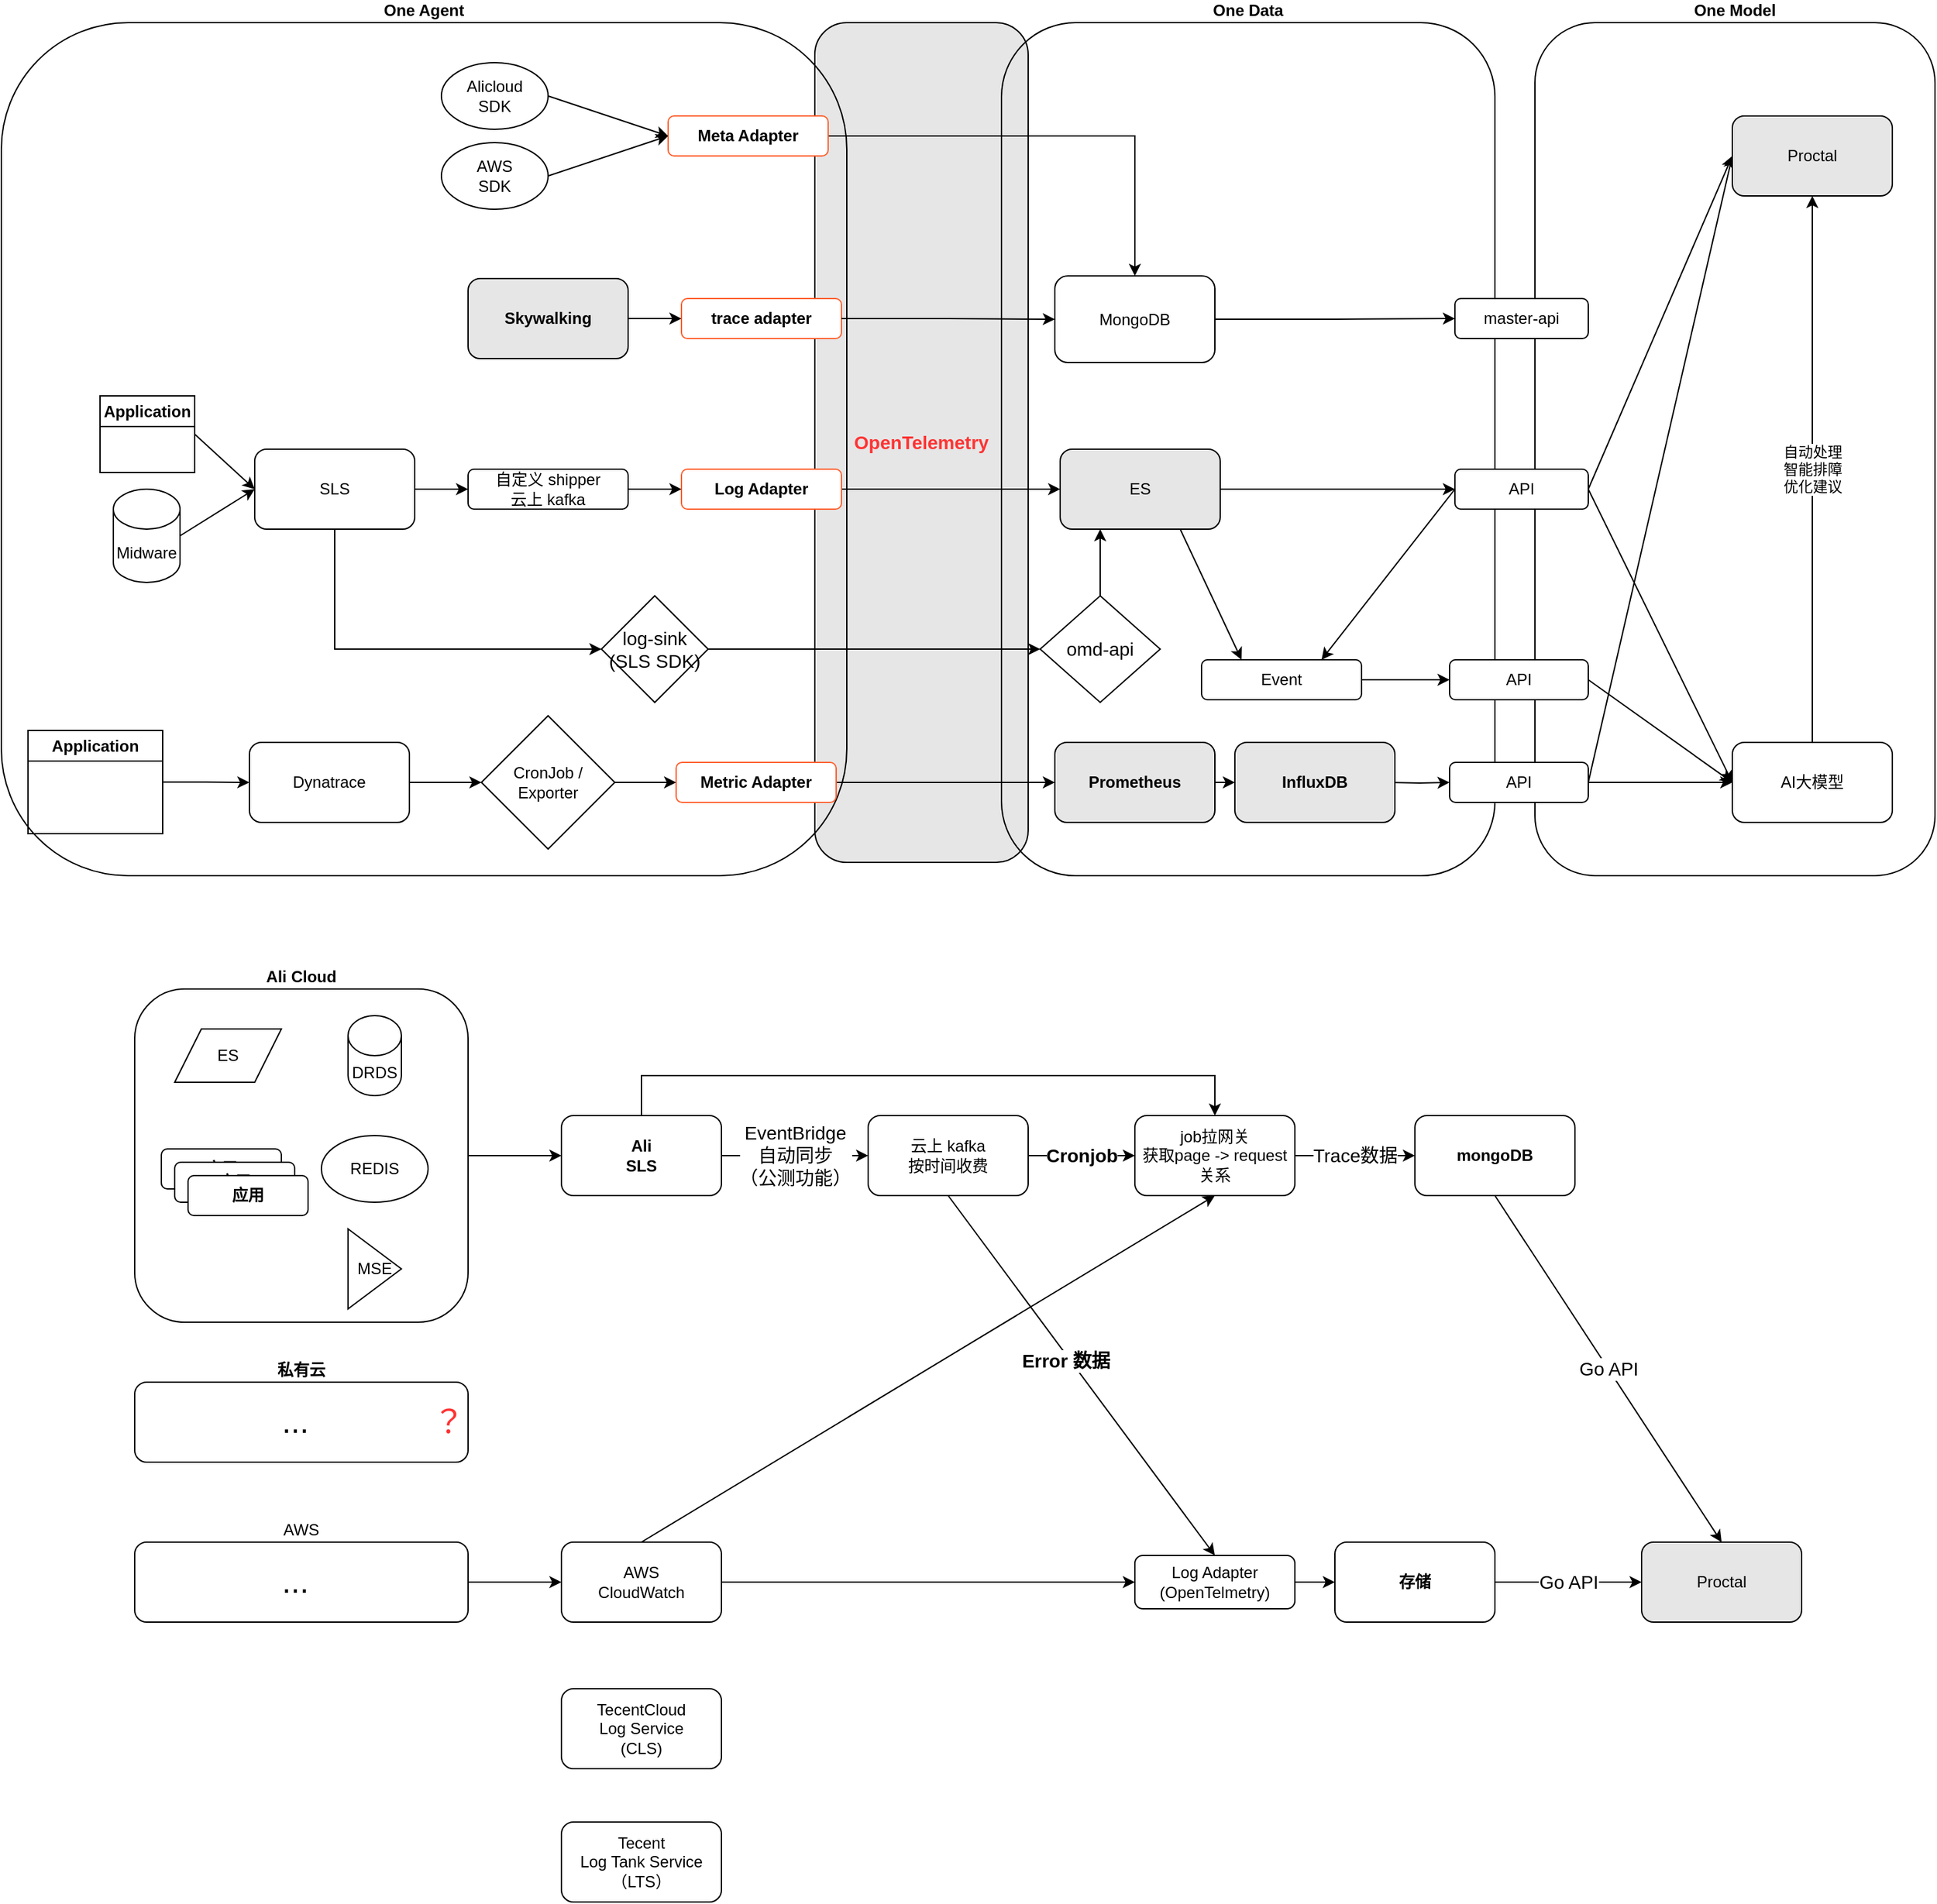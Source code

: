 <mxfile version="21.6.6" type="github">
  <diagram name="第 1 页" id="N1-KNFquu0YFQFn82y0o">
    <mxGraphModel dx="1802" dy="830" grid="1" gridSize="10" guides="0" tooltips="1" connect="1" arrows="1" fold="1" page="1" pageScale="1" pageWidth="827" pageHeight="1169" math="0" shadow="0">
      <root>
        <mxCell id="0" />
        <mxCell id="1" parent="0" />
        <mxCell id="Kcm9yG_U1b7y-MvVWpOY-38" style="edgeStyle=orthogonalEdgeStyle;rounded=0;orthogonalLoop=1;jettySize=auto;html=1;exitX=1;exitY=0.5;exitDx=0;exitDy=0;entryX=0;entryY=0.5;entryDx=0;entryDy=0;" parent="1" source="Kcm9yG_U1b7y-MvVWpOY-37" target="Kcm9yG_U1b7y-MvVWpOY-4" edge="1">
          <mxGeometry relative="1" as="geometry" />
        </mxCell>
        <mxCell id="Kcm9yG_U1b7y-MvVWpOY-37" value="Ali Cloud" style="rounded=1;whiteSpace=wrap;html=1;fillColor=none;labelPosition=center;verticalLabelPosition=top;align=center;verticalAlign=bottom;fontStyle=1" parent="1" vertex="1">
          <mxGeometry x="220" y="745" width="250" height="250" as="geometry" />
        </mxCell>
        <mxCell id="QkV-Cp4CuRcncDUJaHf6-18" value="OpenTelemetry" style="rounded=1;whiteSpace=wrap;html=1;fillColor=#E6E6E6;fontColor=#FF3333;fontStyle=1;fontSize=14;" parent="1" vertex="1">
          <mxGeometry x="730" y="20" width="160" height="630" as="geometry" />
        </mxCell>
        <mxCell id="QkV-Cp4CuRcncDUJaHf6-42" value="One Agent" style="rounded=1;whiteSpace=wrap;html=1;fillColor=none;labelPosition=center;verticalLabelPosition=top;align=center;verticalAlign=bottom;fontStyle=1" parent="1" vertex="1">
          <mxGeometry x="120" y="20" width="634" height="640" as="geometry" />
        </mxCell>
        <mxCell id="QkV-Cp4CuRcncDUJaHf6-33" value="One Data" style="rounded=1;whiteSpace=wrap;html=1;fillColor=none;labelPosition=center;verticalLabelPosition=top;align=center;verticalAlign=bottom;fontStyle=1;movable=1;resizable=1;rotatable=1;deletable=1;editable=1;locked=0;connectable=1;" parent="1" vertex="1">
          <mxGeometry x="870" y="20" width="370" height="640" as="geometry" />
        </mxCell>
        <mxCell id="QkV-Cp4CuRcncDUJaHf6-23" style="edgeStyle=orthogonalEdgeStyle;rounded=0;orthogonalLoop=1;jettySize=auto;html=1;exitX=1;exitY=0.5;exitDx=0;exitDy=0;entryX=0;entryY=0.5;entryDx=0;entryDy=0;" parent="1" source="QkV-Cp4CuRcncDUJaHf6-11" target="Uf4ihw__WMp9rh9Pb5De-17" edge="1">
          <mxGeometry relative="1" as="geometry">
            <mxPoint x="466" y="590" as="targetPoint" />
          </mxGeometry>
        </mxCell>
        <mxCell id="QkV-Cp4CuRcncDUJaHf6-11" value="Dynatrace" style="rounded=1;whiteSpace=wrap;html=1;" parent="1" vertex="1">
          <mxGeometry x="306" y="560" width="120" height="60" as="geometry" />
        </mxCell>
        <mxCell id="QkV-Cp4CuRcncDUJaHf6-15" style="edgeStyle=orthogonalEdgeStyle;rounded=0;orthogonalLoop=1;jettySize=auto;html=1;exitX=1;exitY=0.5;exitDx=0;exitDy=0;entryX=0;entryY=0.5;entryDx=0;entryDy=0;" parent="1" source="QkV-Cp4CuRcncDUJaHf6-14" target="QkV-Cp4CuRcncDUJaHf6-11" edge="1">
          <mxGeometry relative="1" as="geometry" />
        </mxCell>
        <mxCell id="QkV-Cp4CuRcncDUJaHf6-14" value="Application" style="swimlane;whiteSpace=wrap;html=1;" parent="1" vertex="1">
          <mxGeometry x="140" y="551" width="101" height="77.5" as="geometry" />
        </mxCell>
        <mxCell id="QkV-Cp4CuRcncDUJaHf6-58" style="edgeStyle=orthogonalEdgeStyle;rounded=0;orthogonalLoop=1;jettySize=auto;html=1;exitX=1;exitY=0.5;exitDx=0;exitDy=0;entryX=0;entryY=0.5;entryDx=0;entryDy=0;" parent="1" source="QkV-Cp4CuRcncDUJaHf6-19" target="QkV-Cp4CuRcncDUJaHf6-65" edge="1">
          <mxGeometry relative="1" as="geometry">
            <mxPoint x="800" y="590" as="targetPoint" />
          </mxGeometry>
        </mxCell>
        <mxCell id="QkV-Cp4CuRcncDUJaHf6-19" value="Metric Adapter" style="rounded=1;whiteSpace=wrap;html=1;fontStyle=1;strokeColor=#FF6130;" parent="1" vertex="1">
          <mxGeometry x="626" y="575" width="120" height="30" as="geometry" />
        </mxCell>
        <mxCell id="QkV-Cp4CuRcncDUJaHf6-24" style="edgeStyle=orthogonalEdgeStyle;rounded=0;orthogonalLoop=1;jettySize=auto;html=1;exitX=1;exitY=0.5;exitDx=0;exitDy=0;" parent="1" source="Uf4ihw__WMp9rh9Pb5De-17" target="QkV-Cp4CuRcncDUJaHf6-19" edge="1">
          <mxGeometry relative="1" as="geometry">
            <mxPoint x="586" y="590" as="sourcePoint" />
          </mxGeometry>
        </mxCell>
        <mxCell id="QkV-Cp4CuRcncDUJaHf6-51" style="rounded=0;orthogonalLoop=1;jettySize=auto;html=1;exitX=0.75;exitY=1;exitDx=0;exitDy=0;entryX=0.25;entryY=0;entryDx=0;entryDy=0;" parent="1" source="QkV-Cp4CuRcncDUJaHf6-67" target="QkV-Cp4CuRcncDUJaHf6-48" edge="1">
          <mxGeometry relative="1" as="geometry">
            <mxPoint x="950" y="315" as="sourcePoint" />
            <mxPoint x="1040" y="420" as="targetPoint" />
          </mxGeometry>
        </mxCell>
        <mxCell id="QkV-Cp4CuRcncDUJaHf6-57" style="edgeStyle=orthogonalEdgeStyle;rounded=0;orthogonalLoop=1;jettySize=auto;html=1;exitX=1;exitY=0.5;exitDx=0;exitDy=0;entryX=0;entryY=0.5;entryDx=0;entryDy=0;" parent="1" target="QkV-Cp4CuRcncDUJaHf6-36" edge="1">
          <mxGeometry relative="1" as="geometry">
            <mxPoint x="1160" y="590" as="sourcePoint" />
          </mxGeometry>
        </mxCell>
        <mxCell id="QkV-Cp4CuRcncDUJaHf6-35" value="One Model" style="rounded=1;whiteSpace=wrap;html=1;fillColor=none;labelPosition=center;verticalLabelPosition=top;align=center;verticalAlign=bottom;fontStyle=1" parent="1" vertex="1">
          <mxGeometry x="1270" y="20" width="300" height="640" as="geometry" />
        </mxCell>
        <mxCell id="QkV-Cp4CuRcncDUJaHf6-41" style="rounded=0;orthogonalLoop=1;jettySize=auto;html=1;exitX=1;exitY=0.5;exitDx=0;exitDy=0;entryX=0;entryY=0.5;entryDx=0;entryDy=0;" parent="1" source="QkV-Cp4CuRcncDUJaHf6-36" target="QkV-Cp4CuRcncDUJaHf6-39" edge="1">
          <mxGeometry relative="1" as="geometry">
            <mxPoint x="1340" y="360" as="targetPoint" />
          </mxGeometry>
        </mxCell>
        <mxCell id="QkV-Cp4CuRcncDUJaHf6-46" style="rounded=0;orthogonalLoop=1;jettySize=auto;html=1;exitX=1;exitY=0.5;exitDx=0;exitDy=0;entryX=0;entryY=0.5;entryDx=0;entryDy=0;" parent="1" source="QkV-Cp4CuRcncDUJaHf6-36" target="QkV-Cp4CuRcncDUJaHf6-44" edge="1">
          <mxGeometry relative="1" as="geometry">
            <mxPoint x="1350" y="490" as="targetPoint" />
          </mxGeometry>
        </mxCell>
        <mxCell id="QkV-Cp4CuRcncDUJaHf6-36" value="API" style="rounded=1;whiteSpace=wrap;html=1;" parent="1" vertex="1">
          <mxGeometry x="1206" y="575" width="104" height="30" as="geometry" />
        </mxCell>
        <mxCell id="QkV-Cp4CuRcncDUJaHf6-40" style="rounded=0;orthogonalLoop=1;jettySize=auto;html=1;exitX=1;exitY=0.5;exitDx=0;exitDy=0;entryX=0;entryY=0.5;entryDx=0;entryDy=0;" parent="1" source="QkV-Cp4CuRcncDUJaHf6-37" target="QkV-Cp4CuRcncDUJaHf6-39" edge="1">
          <mxGeometry relative="1" as="geometry" />
        </mxCell>
        <mxCell id="QkV-Cp4CuRcncDUJaHf6-45" style="rounded=0;orthogonalLoop=1;jettySize=auto;html=1;exitX=1;exitY=0.5;exitDx=0;exitDy=0;entryX=0;entryY=0.5;entryDx=0;entryDy=0;" parent="1" source="QkV-Cp4CuRcncDUJaHf6-37" target="QkV-Cp4CuRcncDUJaHf6-44" edge="1">
          <mxGeometry relative="1" as="geometry" />
        </mxCell>
        <mxCell id="QkV-Cp4CuRcncDUJaHf6-50" style="rounded=0;orthogonalLoop=1;jettySize=auto;html=1;exitX=0;exitY=0.5;exitDx=0;exitDy=0;entryX=0.75;entryY=0;entryDx=0;entryDy=0;" parent="1" source="QkV-Cp4CuRcncDUJaHf6-37" target="QkV-Cp4CuRcncDUJaHf6-48" edge="1">
          <mxGeometry relative="1" as="geometry" />
        </mxCell>
        <mxCell id="QkV-Cp4CuRcncDUJaHf6-39" value="Proctal" style="rounded=1;whiteSpace=wrap;html=1;fillColor=#E6E6E6;" parent="1" vertex="1">
          <mxGeometry x="1418" y="90" width="120" height="60" as="geometry" />
        </mxCell>
        <mxCell id="QkV-Cp4CuRcncDUJaHf6-47" value="自动处理&lt;br&gt;智能排障&lt;br&gt;优化建议" style="edgeStyle=orthogonalEdgeStyle;rounded=0;orthogonalLoop=1;jettySize=auto;html=1;exitX=0.5;exitY=0;exitDx=0;exitDy=0;entryX=0.5;entryY=1;entryDx=0;entryDy=0;" parent="1" source="QkV-Cp4CuRcncDUJaHf6-44" target="QkV-Cp4CuRcncDUJaHf6-39" edge="1">
          <mxGeometry relative="1" as="geometry" />
        </mxCell>
        <mxCell id="QkV-Cp4CuRcncDUJaHf6-44" value="AI大模型" style="rounded=1;whiteSpace=wrap;html=1;" parent="1" vertex="1">
          <mxGeometry x="1418" y="560" width="120" height="60" as="geometry" />
        </mxCell>
        <mxCell id="QkV-Cp4CuRcncDUJaHf6-55" style="rounded=0;orthogonalLoop=1;jettySize=auto;html=1;exitX=1;exitY=0.5;exitDx=0;exitDy=0;entryX=0;entryY=0.5;entryDx=0;entryDy=0;" parent="1" source="QkV-Cp4CuRcncDUJaHf6-53" target="QkV-Cp4CuRcncDUJaHf6-44" edge="1">
          <mxGeometry relative="1" as="geometry">
            <mxPoint x="1350" y="490" as="targetPoint" />
          </mxGeometry>
        </mxCell>
        <mxCell id="Uf4ihw__WMp9rh9Pb5De-7" style="edgeStyle=orthogonalEdgeStyle;rounded=0;orthogonalLoop=1;jettySize=auto;html=1;exitX=1;exitY=0.5;exitDx=0;exitDy=0;entryX=0;entryY=0.5;entryDx=0;entryDy=0;" edge="1" parent="1" source="QkV-Cp4CuRcncDUJaHf6-65" target="QkV-Cp4CuRcncDUJaHf6-66">
          <mxGeometry relative="1" as="geometry" />
        </mxCell>
        <mxCell id="QkV-Cp4CuRcncDUJaHf6-65" value="Prometheus" style="rounded=1;whiteSpace=wrap;html=1;fontStyle=1;fillColor=#E6E6E6;" parent="1" vertex="1">
          <mxGeometry x="910" y="560" width="120" height="60" as="geometry" />
        </mxCell>
        <mxCell id="QkV-Cp4CuRcncDUJaHf6-66" value="InfluxDB" style="rounded=1;whiteSpace=wrap;html=1;fontStyle=1;fillColor=#E6E6E6;" parent="1" vertex="1">
          <mxGeometry x="1045" y="560" width="120" height="60" as="geometry" />
        </mxCell>
        <mxCell id="Uf4ihw__WMp9rh9Pb5De-8" style="edgeStyle=orthogonalEdgeStyle;rounded=0;orthogonalLoop=1;jettySize=auto;html=1;exitX=1;exitY=0.5;exitDx=0;exitDy=0;entryX=0;entryY=0.5;entryDx=0;entryDy=0;" edge="1" parent="1" source="QkV-Cp4CuRcncDUJaHf6-1" target="LD9HQeWfLgGW2fzm7d1R-2">
          <mxGeometry relative="1" as="geometry" />
        </mxCell>
        <mxCell id="Uf4ihw__WMp9rh9Pb5De-21" style="edgeStyle=orthogonalEdgeStyle;rounded=0;orthogonalLoop=1;jettySize=auto;html=1;exitX=0.5;exitY=1;exitDx=0;exitDy=0;entryX=0;entryY=0.5;entryDx=0;entryDy=0;" edge="1" parent="1" source="QkV-Cp4CuRcncDUJaHf6-1" target="Uf4ihw__WMp9rh9Pb5De-20">
          <mxGeometry relative="1" as="geometry" />
        </mxCell>
        <mxCell id="QkV-Cp4CuRcncDUJaHf6-1" value="SLS" style="rounded=1;whiteSpace=wrap;html=1;fontStyle=0" parent="1" vertex="1">
          <mxGeometry x="310" y="340" width="120" height="60" as="geometry" />
        </mxCell>
        <mxCell id="QkV-Cp4CuRcncDUJaHf6-37" value="API" style="rounded=1;whiteSpace=wrap;html=1;" parent="1" vertex="1">
          <mxGeometry x="1210" y="355" width="100" height="30" as="geometry" />
        </mxCell>
        <mxCell id="QkV-Cp4CuRcncDUJaHf6-67" value="ES" style="rounded=1;whiteSpace=wrap;html=1;fillColor=#E6E6E6;" parent="1" vertex="1">
          <mxGeometry x="914" y="340" width="120" height="60" as="geometry" />
        </mxCell>
        <mxCell id="QkV-Cp4CuRcncDUJaHf6-52" style="edgeStyle=orthogonalEdgeStyle;rounded=0;orthogonalLoop=1;jettySize=auto;html=1;exitX=1;exitY=0.5;exitDx=0;exitDy=0;entryX=0;entryY=0.5;entryDx=0;entryDy=0;" parent="1" source="QkV-Cp4CuRcncDUJaHf6-67" target="QkV-Cp4CuRcncDUJaHf6-37" edge="1">
          <mxGeometry relative="1" as="geometry">
            <mxPoint x="1260" y="423" as="sourcePoint" />
          </mxGeometry>
        </mxCell>
        <mxCell id="QkV-Cp4CuRcncDUJaHf6-69" style="edgeStyle=orthogonalEdgeStyle;rounded=0;orthogonalLoop=1;jettySize=auto;html=1;exitX=1;exitY=0.5;exitDx=0;exitDy=0;entryX=0;entryY=0.5;entryDx=0;entryDy=0;" parent="1" source="LD9HQeWfLgGW2fzm7d1R-1" target="QkV-Cp4CuRcncDUJaHf6-67" edge="1">
          <mxGeometry relative="1" as="geometry">
            <mxPoint x="780" y="283" as="sourcePoint" />
          </mxGeometry>
        </mxCell>
        <mxCell id="LD9HQeWfLgGW2fzm7d1R-1" value="Log Adapter" style="rounded=1;whiteSpace=wrap;html=1;fontStyle=1;strokeColor=#FF6130;" parent="1" vertex="1">
          <mxGeometry x="630" y="355" width="120" height="30" as="geometry" />
        </mxCell>
        <mxCell id="LD9HQeWfLgGW2fzm7d1R-9" style="edgeStyle=orthogonalEdgeStyle;rounded=0;orthogonalLoop=1;jettySize=auto;html=1;exitX=1;exitY=0.5;exitDx=0;exitDy=0;entryX=0;entryY=0.5;entryDx=0;entryDy=0;" parent="1" source="LD9HQeWfLgGW2fzm7d1R-2" target="LD9HQeWfLgGW2fzm7d1R-1" edge="1">
          <mxGeometry relative="1" as="geometry" />
        </mxCell>
        <mxCell id="LD9HQeWfLgGW2fzm7d1R-2" value="自定义 shipper&lt;br&gt;云上 kafka" style="rounded=1;whiteSpace=wrap;html=1;" parent="1" vertex="1">
          <mxGeometry x="470" y="355" width="120" height="30" as="geometry" />
        </mxCell>
        <mxCell id="QkV-Cp4CuRcncDUJaHf6-59" value="Skywalking" style="rounded=1;whiteSpace=wrap;html=1;fontStyle=1;fillColor=#E6E6E6;" parent="1" vertex="1">
          <mxGeometry x="470" y="212" width="120" height="60" as="geometry" />
        </mxCell>
        <mxCell id="QkV-Cp4CuRcncDUJaHf6-61" value="trace adapter" style="rounded=1;whiteSpace=wrap;html=1;fontStyle=1;strokeColor=#FF6130;" parent="1" vertex="1">
          <mxGeometry x="630" y="227" width="120" height="30" as="geometry" />
        </mxCell>
        <mxCell id="QkV-Cp4CuRcncDUJaHf6-63" value="master-api" style="rounded=1;whiteSpace=wrap;html=1;" parent="1" vertex="1">
          <mxGeometry x="1210" y="227" width="100" height="30" as="geometry" />
        </mxCell>
        <mxCell id="QkV-Cp4CuRcncDUJaHf6-64" value="MongoDB" style="rounded=1;whiteSpace=wrap;html=1;" parent="1" vertex="1">
          <mxGeometry x="910" y="210" width="120" height="65" as="geometry" />
        </mxCell>
        <mxCell id="QkV-Cp4CuRcncDUJaHf6-62" style="edgeStyle=orthogonalEdgeStyle;rounded=0;orthogonalLoop=1;jettySize=auto;html=1;exitX=1;exitY=0.5;exitDx=0;exitDy=0;entryX=0;entryY=0.5;entryDx=0;entryDy=0;" parent="1" source="QkV-Cp4CuRcncDUJaHf6-59" target="QkV-Cp4CuRcncDUJaHf6-61" edge="1">
          <mxGeometry relative="1" as="geometry" />
        </mxCell>
        <mxCell id="QkV-Cp4CuRcncDUJaHf6-70" style="edgeStyle=orthogonalEdgeStyle;rounded=0;orthogonalLoop=1;jettySize=auto;html=1;exitX=1;exitY=0.5;exitDx=0;exitDy=0;entryX=0;entryY=0.5;entryDx=0;entryDy=0;" parent="1" source="QkV-Cp4CuRcncDUJaHf6-61" target="QkV-Cp4CuRcncDUJaHf6-64" edge="1">
          <mxGeometry relative="1" as="geometry" />
        </mxCell>
        <mxCell id="QkV-Cp4CuRcncDUJaHf6-71" style="edgeStyle=orthogonalEdgeStyle;rounded=0;orthogonalLoop=1;jettySize=auto;html=1;exitX=1;exitY=0.5;exitDx=0;exitDy=0;" parent="1" source="QkV-Cp4CuRcncDUJaHf6-64" target="QkV-Cp4CuRcncDUJaHf6-63" edge="1">
          <mxGeometry relative="1" as="geometry" />
        </mxCell>
        <mxCell id="QkV-Cp4CuRcncDUJaHf6-48" value="Event" style="rounded=1;whiteSpace=wrap;html=1;" parent="1" vertex="1">
          <mxGeometry x="1020" y="498" width="120" height="30" as="geometry" />
        </mxCell>
        <mxCell id="QkV-Cp4CuRcncDUJaHf6-53" value="API" style="rounded=1;whiteSpace=wrap;html=1;" parent="1" vertex="1">
          <mxGeometry x="1206" y="498" width="104" height="30" as="geometry" />
        </mxCell>
        <mxCell id="QkV-Cp4CuRcncDUJaHf6-54" style="edgeStyle=orthogonalEdgeStyle;rounded=0;orthogonalLoop=1;jettySize=auto;html=1;exitX=1;exitY=0.5;exitDx=0;exitDy=0;entryX=0;entryY=0.5;entryDx=0;entryDy=0;" parent="1" source="QkV-Cp4CuRcncDUJaHf6-48" target="QkV-Cp4CuRcncDUJaHf6-53" edge="1">
          <mxGeometry relative="1" as="geometry" />
        </mxCell>
        <mxCell id="Kcm9yG_U1b7y-MvVWpOY-3" value="ES" style="shape=parallelogram;perimeter=parallelogramPerimeter;whiteSpace=wrap;html=1;fixedSize=1;container=0;" parent="1" vertex="1">
          <mxGeometry x="250" y="775" width="80" height="40" as="geometry" />
        </mxCell>
        <mxCell id="Kcm9yG_U1b7y-MvVWpOY-56" style="edgeStyle=orthogonalEdgeStyle;rounded=0;orthogonalLoop=1;jettySize=auto;html=1;exitX=0.5;exitY=0;exitDx=0;exitDy=0;entryX=0.5;entryY=0;entryDx=0;entryDy=0;" parent="1" source="Kcm9yG_U1b7y-MvVWpOY-4" target="Kcm9yG_U1b7y-MvVWpOY-32" edge="1">
          <mxGeometry relative="1" as="geometry">
            <Array as="points">
              <mxPoint x="600" y="810" />
              <mxPoint x="1030" y="810" />
            </Array>
          </mxGeometry>
        </mxCell>
        <mxCell id="Kcm9yG_U1b7y-MvVWpOY-4" value="Ali&lt;br&gt;SLS" style="rounded=1;whiteSpace=wrap;html=1;fontStyle=1" parent="1" vertex="1">
          <mxGeometry x="540" y="840" width="120" height="60" as="geometry" />
        </mxCell>
        <mxCell id="Kcm9yG_U1b7y-MvVWpOY-5" value="DRDS" style="shape=cylinder3;whiteSpace=wrap;html=1;boundedLbl=1;backgroundOutline=1;size=15;" parent="1" vertex="1">
          <mxGeometry x="380" y="765" width="40" height="60" as="geometry" />
        </mxCell>
        <mxCell id="Kcm9yG_U1b7y-MvVWpOY-6" value="REDIS" style="ellipse;whiteSpace=wrap;html=1;" parent="1" vertex="1">
          <mxGeometry x="360" y="855" width="80" height="50" as="geometry" />
        </mxCell>
        <mxCell id="Kcm9yG_U1b7y-MvVWpOY-7" value="MSE" style="triangle;whiteSpace=wrap;html=1;" parent="1" vertex="1">
          <mxGeometry x="380" y="925" width="40" height="60" as="geometry" />
        </mxCell>
        <mxCell id="Kcm9yG_U1b7y-MvVWpOY-11" value="EventBridge&lt;br style=&quot;font-size: 14px;&quot;&gt;自动同步&lt;br style=&quot;font-size: 14px;&quot;&gt;（公测功能）" style="edgeStyle=orthogonalEdgeStyle;rounded=0;orthogonalLoop=1;jettySize=auto;html=1;exitX=1;exitY=0.5;exitDx=0;exitDy=0;entryX=0;entryY=0.5;entryDx=0;entryDy=0;fontSize=14;" parent="1" source="Kcm9yG_U1b7y-MvVWpOY-4" target="Kcm9yG_U1b7y-MvVWpOY-14" edge="1">
          <mxGeometry relative="1" as="geometry">
            <mxPoint x="690" y="970" as="targetPoint" />
          </mxGeometry>
        </mxCell>
        <mxCell id="Kcm9yG_U1b7y-MvVWpOY-47" value="&lt;font style=&quot;font-size: 14px;&quot;&gt;Go API&lt;/font&gt;" style="edgeStyle=orthogonalEdgeStyle;rounded=0;orthogonalLoop=1;jettySize=auto;html=1;entryX=0;entryY=0.5;entryDx=0;entryDy=0;exitX=1;exitY=0.5;exitDx=0;exitDy=0;" parent="1" source="Kcm9yG_U1b7y-MvVWpOY-58" target="Kcm9yG_U1b7y-MvVWpOY-46" edge="1">
          <mxGeometry relative="1" as="geometry">
            <mxPoint x="1230" y="1190" as="sourcePoint" />
          </mxGeometry>
        </mxCell>
        <mxCell id="Kcm9yG_U1b7y-MvVWpOY-59" style="edgeStyle=orthogonalEdgeStyle;rounded=0;orthogonalLoop=1;jettySize=auto;html=1;exitX=1;exitY=0.5;exitDx=0;exitDy=0;entryX=0;entryY=0.5;entryDx=0;entryDy=0;" parent="1" source="Kcm9yG_U1b7y-MvVWpOY-12" target="Kcm9yG_U1b7y-MvVWpOY-58" edge="1">
          <mxGeometry relative="1" as="geometry" />
        </mxCell>
        <mxCell id="Kcm9yG_U1b7y-MvVWpOY-12" value="Log Adapter&lt;br&gt;(OpenTelmetry)" style="rounded=1;whiteSpace=wrap;html=1;" parent="1" vertex="1">
          <mxGeometry x="970" y="1170" width="120" height="40" as="geometry" />
        </mxCell>
        <mxCell id="Kcm9yG_U1b7y-MvVWpOY-13" style="rounded=0;orthogonalLoop=1;jettySize=auto;html=1;exitX=0.5;exitY=1;exitDx=0;exitDy=0;entryX=0.5;entryY=0;entryDx=0;entryDy=0;" parent="1" source="Kcm9yG_U1b7y-MvVWpOY-14" target="Kcm9yG_U1b7y-MvVWpOY-12" edge="1">
          <mxGeometry relative="1" as="geometry" />
        </mxCell>
        <mxCell id="Kcm9yG_U1b7y-MvVWpOY-27" value="Error 数据" style="edgeLabel;html=1;align=center;verticalAlign=middle;resizable=0;points=[];fontStyle=1;fontSize=14;" parent="Kcm9yG_U1b7y-MvVWpOY-13" vertex="1" connectable="0">
          <mxGeometry x="-0.098" y="-4" relative="1" as="geometry">
            <mxPoint x="1" as="offset" />
          </mxGeometry>
        </mxCell>
        <mxCell id="Kcm9yG_U1b7y-MvVWpOY-33" value="Cronjob" style="edgeStyle=orthogonalEdgeStyle;rounded=0;orthogonalLoop=1;jettySize=auto;html=1;exitX=1;exitY=0.5;exitDx=0;exitDy=0;entryX=0;entryY=0.5;entryDx=0;entryDy=0;fontStyle=1;fontSize=14;" parent="1" source="Kcm9yG_U1b7y-MvVWpOY-14" target="Kcm9yG_U1b7y-MvVWpOY-32" edge="1">
          <mxGeometry relative="1" as="geometry" />
        </mxCell>
        <mxCell id="Kcm9yG_U1b7y-MvVWpOY-14" value="云上 kafka&lt;br&gt;按时间收费" style="rounded=1;whiteSpace=wrap;html=1;" parent="1" vertex="1">
          <mxGeometry x="770" y="840" width="120" height="60" as="geometry" />
        </mxCell>
        <mxCell id="Kcm9yG_U1b7y-MvVWpOY-17" value="" style="edgeStyle=orthogonalEdgeStyle;rounded=0;orthogonalLoop=1;jettySize=auto;html=1;exitX=1;exitY=0.5;exitDx=0;exitDy=0;entryX=0;entryY=0.5;entryDx=0;entryDy=0;fontSize=14;" parent="1" source="Kcm9yG_U1b7y-MvVWpOY-15" target="Kcm9yG_U1b7y-MvVWpOY-12" edge="1">
          <mxGeometry relative="1" as="geometry" />
        </mxCell>
        <mxCell id="Kcm9yG_U1b7y-MvVWpOY-57" style="rounded=0;orthogonalLoop=1;jettySize=auto;html=1;exitX=0.5;exitY=0;exitDx=0;exitDy=0;entryX=0.5;entryY=1;entryDx=0;entryDy=0;" parent="1" source="Kcm9yG_U1b7y-MvVWpOY-15" target="Kcm9yG_U1b7y-MvVWpOY-32" edge="1">
          <mxGeometry relative="1" as="geometry" />
        </mxCell>
        <mxCell id="Kcm9yG_U1b7y-MvVWpOY-15" value="AWS&lt;br&gt;CloudWatch" style="rounded=1;whiteSpace=wrap;html=1;fontStyle=0" parent="1" vertex="1">
          <mxGeometry x="540" y="1160" width="120" height="60" as="geometry" />
        </mxCell>
        <mxCell id="Kcm9yG_U1b7y-MvVWpOY-18" value="TecentCloud &lt;br&gt;Log Service&lt;br&gt;(CLS)" style="rounded=1;whiteSpace=wrap;html=1;fontStyle=0" parent="1" vertex="1">
          <mxGeometry x="540" y="1270" width="120" height="60" as="geometry" />
        </mxCell>
        <mxCell id="Kcm9yG_U1b7y-MvVWpOY-19" value="Tecent&lt;br&gt;Log Tank Service&lt;br&gt;（LTS）" style="rounded=1;whiteSpace=wrap;html=1;fontStyle=0" parent="1" vertex="1">
          <mxGeometry x="540" y="1370" width="120" height="60" as="geometry" />
        </mxCell>
        <mxCell id="Kcm9yG_U1b7y-MvVWpOY-21" value="应用" style="rounded=1;whiteSpace=wrap;html=1;fontStyle=1" parent="1" vertex="1">
          <mxGeometry x="240" y="865" width="90" height="30" as="geometry" />
        </mxCell>
        <mxCell id="Kcm9yG_U1b7y-MvVWpOY-30" value="应用" style="rounded=1;whiteSpace=wrap;html=1;fontStyle=1" parent="1" vertex="1">
          <mxGeometry x="250" y="875" width="90" height="30" as="geometry" />
        </mxCell>
        <mxCell id="Kcm9yG_U1b7y-MvVWpOY-31" value="应用" style="rounded=1;whiteSpace=wrap;html=1;fontStyle=1" parent="1" vertex="1">
          <mxGeometry x="260" y="885" width="90" height="30" as="geometry" />
        </mxCell>
        <mxCell id="Kcm9yG_U1b7y-MvVWpOY-36" value="Trace数据" style="edgeStyle=orthogonalEdgeStyle;rounded=0;orthogonalLoop=1;jettySize=auto;html=1;exitX=1;exitY=0.5;exitDx=0;exitDy=0;entryX=0;entryY=0.5;entryDx=0;entryDy=0;fontSize=14;" parent="1" source="Kcm9yG_U1b7y-MvVWpOY-32" target="Kcm9yG_U1b7y-MvVWpOY-35" edge="1">
          <mxGeometry relative="1" as="geometry" />
        </mxCell>
        <mxCell id="Kcm9yG_U1b7y-MvVWpOY-32" value="job拉网关&lt;br&gt;获取page -&amp;gt; request&lt;br&gt;关系" style="rounded=1;whiteSpace=wrap;html=1;" parent="1" vertex="1">
          <mxGeometry x="970" y="840" width="120" height="60" as="geometry" />
        </mxCell>
        <mxCell id="Kcm9yG_U1b7y-MvVWpOY-48" value="&lt;font style=&quot;font-size: 14px;&quot;&gt;Go API&lt;/font&gt;" style="rounded=0;orthogonalLoop=1;jettySize=auto;html=1;exitX=0.5;exitY=1;exitDx=0;exitDy=0;entryX=0.5;entryY=0;entryDx=0;entryDy=0;" parent="1" source="Kcm9yG_U1b7y-MvVWpOY-35" target="Kcm9yG_U1b7y-MvVWpOY-46" edge="1">
          <mxGeometry relative="1" as="geometry" />
        </mxCell>
        <mxCell id="Kcm9yG_U1b7y-MvVWpOY-35" value="mongoDB" style="rounded=1;whiteSpace=wrap;html=1;fontStyle=1" parent="1" vertex="1">
          <mxGeometry x="1180" y="840" width="120" height="60" as="geometry" />
        </mxCell>
        <mxCell id="Kcm9yG_U1b7y-MvVWpOY-39" value="私有云" style="rounded=1;whiteSpace=wrap;html=1;fillColor=none;labelPosition=center;verticalLabelPosition=top;align=center;verticalAlign=bottom;fontStyle=1" parent="1" vertex="1">
          <mxGeometry x="220" y="1040" width="250" height="60" as="geometry" />
        </mxCell>
        <mxCell id="Kcm9yG_U1b7y-MvVWpOY-44" style="edgeStyle=orthogonalEdgeStyle;rounded=0;orthogonalLoop=1;jettySize=auto;html=1;exitX=1;exitY=0.5;exitDx=0;exitDy=0;entryX=0;entryY=0.5;entryDx=0;entryDy=0;" parent="1" source="Kcm9yG_U1b7y-MvVWpOY-41" target="Kcm9yG_U1b7y-MvVWpOY-15" edge="1">
          <mxGeometry relative="1" as="geometry" />
        </mxCell>
        <mxCell id="Kcm9yG_U1b7y-MvVWpOY-41" value="AWS" style="rounded=1;whiteSpace=wrap;html=1;fillColor=none;labelPosition=center;verticalLabelPosition=top;align=center;verticalAlign=bottom;fontStyle=0" parent="1" vertex="1">
          <mxGeometry x="220" y="1160" width="250" height="60" as="geometry" />
        </mxCell>
        <mxCell id="Kcm9yG_U1b7y-MvVWpOY-42" value="&lt;font style=&quot;font-size: 24px;&quot;&gt;...&lt;/font&gt;" style="text;html=1;align=center;verticalAlign=middle;resizable=0;points=[];autosize=1;strokeColor=none;fillColor=none;" parent="1" vertex="1">
          <mxGeometry x="320" y="1050" width="40" height="40" as="geometry" />
        </mxCell>
        <mxCell id="Kcm9yG_U1b7y-MvVWpOY-43" value="&lt;font style=&quot;font-size: 24px;&quot;&gt;...&lt;/font&gt;" style="text;html=1;align=center;verticalAlign=middle;resizable=0;points=[];autosize=1;strokeColor=none;fillColor=none;" parent="1" vertex="1">
          <mxGeometry x="320" y="1170" width="40" height="40" as="geometry" />
        </mxCell>
        <mxCell id="Kcm9yG_U1b7y-MvVWpOY-46" value="Proctal" style="rounded=1;whiteSpace=wrap;html=1;fillColor=#E6E6E6;" parent="1" vertex="1">
          <mxGeometry x="1350" y="1160" width="120" height="60" as="geometry" />
        </mxCell>
        <mxCell id="Kcm9yG_U1b7y-MvVWpOY-52" value="&lt;font color=&quot;#ff3333&quot; style=&quot;font-size: 24px;&quot;&gt;？&lt;/font&gt;" style="text;html=1;align=center;verticalAlign=middle;resizable=0;points=[];autosize=1;strokeColor=none;fillColor=none;" parent="1" vertex="1">
          <mxGeometry x="430" y="1050" width="50" height="40" as="geometry" />
        </mxCell>
        <mxCell id="Kcm9yG_U1b7y-MvVWpOY-58" value="存储" style="rounded=1;whiteSpace=wrap;html=1;fontStyle=1" parent="1" vertex="1">
          <mxGeometry x="1120" y="1160" width="120" height="60" as="geometry" />
        </mxCell>
        <mxCell id="Uf4ihw__WMp9rh9Pb5De-25" style="edgeStyle=orthogonalEdgeStyle;rounded=0;orthogonalLoop=1;jettySize=auto;html=1;exitX=1;exitY=0.5;exitDx=0;exitDy=0;entryX=0.5;entryY=0;entryDx=0;entryDy=0;" edge="1" parent="1" source="Uf4ihw__WMp9rh9Pb5De-1" target="QkV-Cp4CuRcncDUJaHf6-64">
          <mxGeometry relative="1" as="geometry" />
        </mxCell>
        <mxCell id="Uf4ihw__WMp9rh9Pb5De-1" value="Meta Adapter" style="rounded=1;whiteSpace=wrap;html=1;fontStyle=1;strokeColor=#FF6130;" vertex="1" parent="1">
          <mxGeometry x="620" y="90" width="120" height="30" as="geometry" />
        </mxCell>
        <mxCell id="Uf4ihw__WMp9rh9Pb5De-5" style="rounded=0;orthogonalLoop=1;jettySize=auto;html=1;exitX=1;exitY=0.5;exitDx=0;exitDy=0;entryX=0;entryY=0.5;entryDx=0;entryDy=0;" edge="1" parent="1" source="Uf4ihw__WMp9rh9Pb5De-13" target="Uf4ihw__WMp9rh9Pb5De-1">
          <mxGeometry relative="1" as="geometry">
            <mxPoint x="530" y="77.5" as="sourcePoint" />
          </mxGeometry>
        </mxCell>
        <mxCell id="Uf4ihw__WMp9rh9Pb5De-6" style="rounded=0;orthogonalLoop=1;jettySize=auto;html=1;exitX=1;exitY=0.5;exitDx=0;exitDy=0;entryX=0;entryY=0.5;entryDx=0;entryDy=0;" edge="1" parent="1" source="Uf4ihw__WMp9rh9Pb5De-14" target="Uf4ihw__WMp9rh9Pb5De-1">
          <mxGeometry relative="1" as="geometry">
            <mxPoint x="541" y="138.75" as="sourcePoint" />
          </mxGeometry>
        </mxCell>
        <mxCell id="Uf4ihw__WMp9rh9Pb5De-12" style="rounded=0;orthogonalLoop=1;jettySize=auto;html=1;exitX=1;exitY=0.5;exitDx=0;exitDy=0;exitPerimeter=0;entryX=0;entryY=0.5;entryDx=0;entryDy=0;" edge="1" parent="1" source="Uf4ihw__WMp9rh9Pb5De-9" target="QkV-Cp4CuRcncDUJaHf6-1">
          <mxGeometry relative="1" as="geometry">
            <mxPoint x="310" y="400" as="targetPoint" />
          </mxGeometry>
        </mxCell>
        <mxCell id="Uf4ihw__WMp9rh9Pb5De-9" value="Midware" style="shape=cylinder3;whiteSpace=wrap;html=1;boundedLbl=1;backgroundOutline=1;size=15;" vertex="1" parent="1">
          <mxGeometry x="204" y="370" width="50" height="70" as="geometry" />
        </mxCell>
        <mxCell id="Uf4ihw__WMp9rh9Pb5De-11" style="rounded=0;orthogonalLoop=1;jettySize=auto;html=1;exitX=1;exitY=0.5;exitDx=0;exitDy=0;entryX=0;entryY=0.5;entryDx=0;entryDy=0;" edge="1" parent="1" source="Uf4ihw__WMp9rh9Pb5De-10" target="QkV-Cp4CuRcncDUJaHf6-1">
          <mxGeometry relative="1" as="geometry" />
        </mxCell>
        <mxCell id="Uf4ihw__WMp9rh9Pb5De-10" value="Application" style="swimlane;whiteSpace=wrap;html=1;" vertex="1" parent="1">
          <mxGeometry x="194" y="300" width="71" height="57.5" as="geometry" />
        </mxCell>
        <mxCell id="Uf4ihw__WMp9rh9Pb5De-13" value="Alicloud&lt;br&gt;SDK" style="ellipse;whiteSpace=wrap;html=1;" vertex="1" parent="1">
          <mxGeometry x="450" y="50" width="80" height="50" as="geometry" />
        </mxCell>
        <mxCell id="Uf4ihw__WMp9rh9Pb5De-14" value="AWS&lt;br&gt;SDK" style="ellipse;whiteSpace=wrap;html=1;" vertex="1" parent="1">
          <mxGeometry x="450" y="110" width="80" height="50" as="geometry" />
        </mxCell>
        <mxCell id="Uf4ihw__WMp9rh9Pb5De-17" value="CronJob /&lt;br style=&quot;border-color: var(--border-color);&quot;&gt;Exporter" style="rhombus;whiteSpace=wrap;html=1;" vertex="1" parent="1">
          <mxGeometry x="480" y="540" width="100" height="100" as="geometry" />
        </mxCell>
        <mxCell id="Uf4ihw__WMp9rh9Pb5De-20" value="&lt;font style=&quot;font-size: 14px;&quot;&gt;log-sink&lt;br&gt;(SLS SDK)&lt;br&gt;&lt;/font&gt;" style="rhombus;whiteSpace=wrap;html=1;" vertex="1" parent="1">
          <mxGeometry x="570" y="450" width="80" height="80" as="geometry" />
        </mxCell>
        <mxCell id="Uf4ihw__WMp9rh9Pb5De-22" style="edgeStyle=orthogonalEdgeStyle;rounded=0;orthogonalLoop=1;jettySize=auto;html=1;exitX=1;exitY=0.5;exitDx=0;exitDy=0;" edge="1" parent="1" source="Uf4ihw__WMp9rh9Pb5De-20" target="Uf4ihw__WMp9rh9Pb5De-23">
          <mxGeometry relative="1" as="geometry" />
        </mxCell>
        <mxCell id="Uf4ihw__WMp9rh9Pb5De-24" style="edgeStyle=orthogonalEdgeStyle;rounded=0;orthogonalLoop=1;jettySize=auto;html=1;exitX=0.5;exitY=0;exitDx=0;exitDy=0;entryX=0.25;entryY=1;entryDx=0;entryDy=0;" edge="1" parent="1" source="Uf4ihw__WMp9rh9Pb5De-23" target="QkV-Cp4CuRcncDUJaHf6-67">
          <mxGeometry relative="1" as="geometry" />
        </mxCell>
        <mxCell id="Uf4ihw__WMp9rh9Pb5De-23" value="&lt;span style=&quot;font-size: 14px;&quot;&gt;omd-api&lt;/span&gt;" style="rhombus;whiteSpace=wrap;html=1;" vertex="1" parent="1">
          <mxGeometry x="899" y="450" width="90" height="80" as="geometry" />
        </mxCell>
      </root>
    </mxGraphModel>
  </diagram>
</mxfile>
